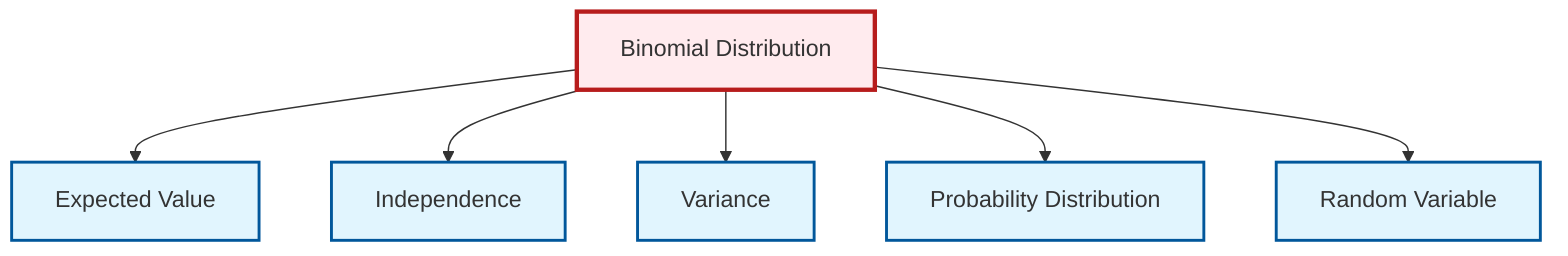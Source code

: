 graph TD
    classDef definition fill:#e1f5fe,stroke:#01579b,stroke-width:2px
    classDef theorem fill:#f3e5f5,stroke:#4a148c,stroke-width:2px
    classDef axiom fill:#fff3e0,stroke:#e65100,stroke-width:2px
    classDef example fill:#e8f5e9,stroke:#1b5e20,stroke-width:2px
    classDef current fill:#ffebee,stroke:#b71c1c,stroke-width:3px
    def-random-variable["Random Variable"]:::definition
    def-probability-distribution["Probability Distribution"]:::definition
    def-binomial-distribution["Binomial Distribution"]:::definition
    def-independence["Independence"]:::definition
    def-variance["Variance"]:::definition
    def-expectation["Expected Value"]:::definition
    def-binomial-distribution --> def-expectation
    def-binomial-distribution --> def-independence
    def-binomial-distribution --> def-variance
    def-binomial-distribution --> def-probability-distribution
    def-binomial-distribution --> def-random-variable
    class def-binomial-distribution current
